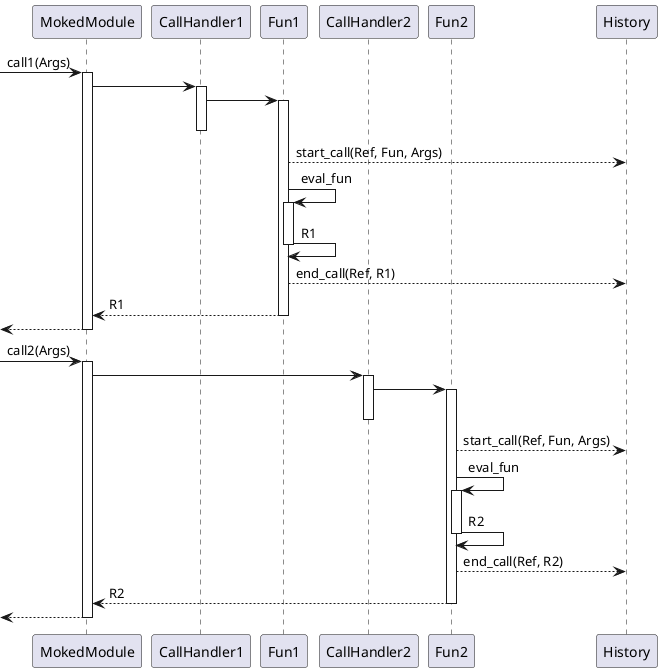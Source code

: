 @startuml

Participant MokedModule
Participant CallHandler1
Participant Fun1
Participant CallHandler2
Participant Fun2
Participant History

                [-> MokedModule         : call1(Args)
Activate            MokedModule
MokedModule      -> CallHandler1
Activate            CallHandler1
CallHandler1     -> Fun1
Activate	    Fun1
Deactivate          CallHandler1
Fun1            --> History             : start_call(Ref, Fun, Args)
Fun1		 -> Fun1                : eval_fun
Activate            Fun1
Fun1		 -> Fun1                : R1
Deactivate          Fun1
Fun1		--> History             : end_call(Ref, R1)
Fun1		--> MokedModule         : R1
Deactivate          Fun1
               [<-- MokedModule
Deactivate          MokedModule

                [-> MokedModule         : call2(Args)
Activate            MokedModule
MokedModule      -> CallHandler2
Activate            CallHandler2
CallHandler2     -> Fun2
Activate	    Fun2
Deactivate          CallHandler2
Fun2            --> History             : start_call(Ref, Fun, Args)
Fun2		 -> Fun2                : eval_fun
Activate            Fun2
Fun2		 -> Fun2                : R2
Deactivate          Fun2
Fun2		--> History             : end_call(Ref, R2)
Fun2		--> MokedModule         : R2
Deactivate          Fun2
               [<-- MokedModule
Deactivate          MokedModule

@enduml
